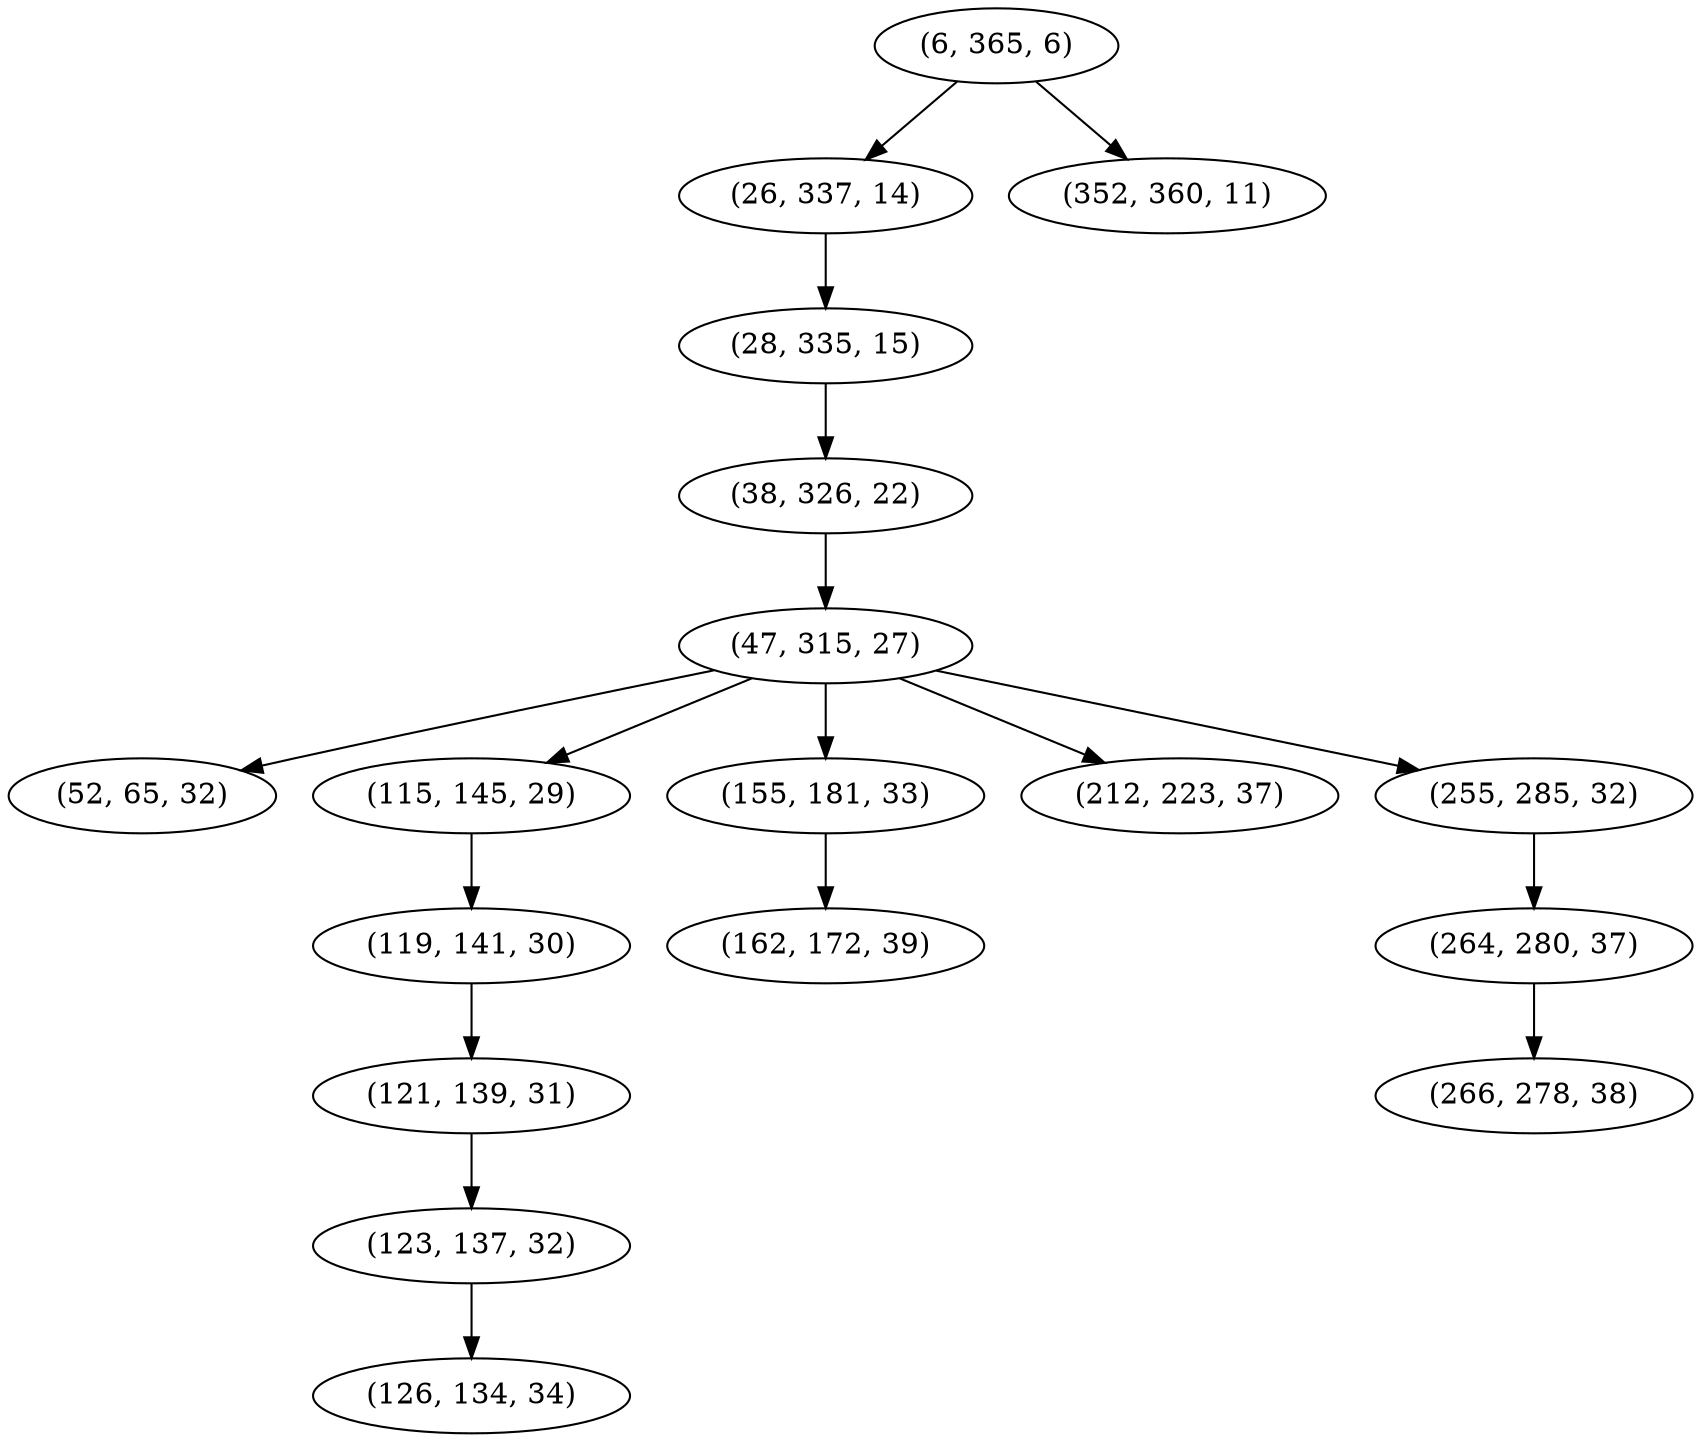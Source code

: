 digraph tree {
    "(6, 365, 6)";
    "(26, 337, 14)";
    "(28, 335, 15)";
    "(38, 326, 22)";
    "(47, 315, 27)";
    "(52, 65, 32)";
    "(115, 145, 29)";
    "(119, 141, 30)";
    "(121, 139, 31)";
    "(123, 137, 32)";
    "(126, 134, 34)";
    "(155, 181, 33)";
    "(162, 172, 39)";
    "(212, 223, 37)";
    "(255, 285, 32)";
    "(264, 280, 37)";
    "(266, 278, 38)";
    "(352, 360, 11)";
    "(6, 365, 6)" -> "(26, 337, 14)";
    "(6, 365, 6)" -> "(352, 360, 11)";
    "(26, 337, 14)" -> "(28, 335, 15)";
    "(28, 335, 15)" -> "(38, 326, 22)";
    "(38, 326, 22)" -> "(47, 315, 27)";
    "(47, 315, 27)" -> "(52, 65, 32)";
    "(47, 315, 27)" -> "(115, 145, 29)";
    "(47, 315, 27)" -> "(155, 181, 33)";
    "(47, 315, 27)" -> "(212, 223, 37)";
    "(47, 315, 27)" -> "(255, 285, 32)";
    "(115, 145, 29)" -> "(119, 141, 30)";
    "(119, 141, 30)" -> "(121, 139, 31)";
    "(121, 139, 31)" -> "(123, 137, 32)";
    "(123, 137, 32)" -> "(126, 134, 34)";
    "(155, 181, 33)" -> "(162, 172, 39)";
    "(255, 285, 32)" -> "(264, 280, 37)";
    "(264, 280, 37)" -> "(266, 278, 38)";
}
